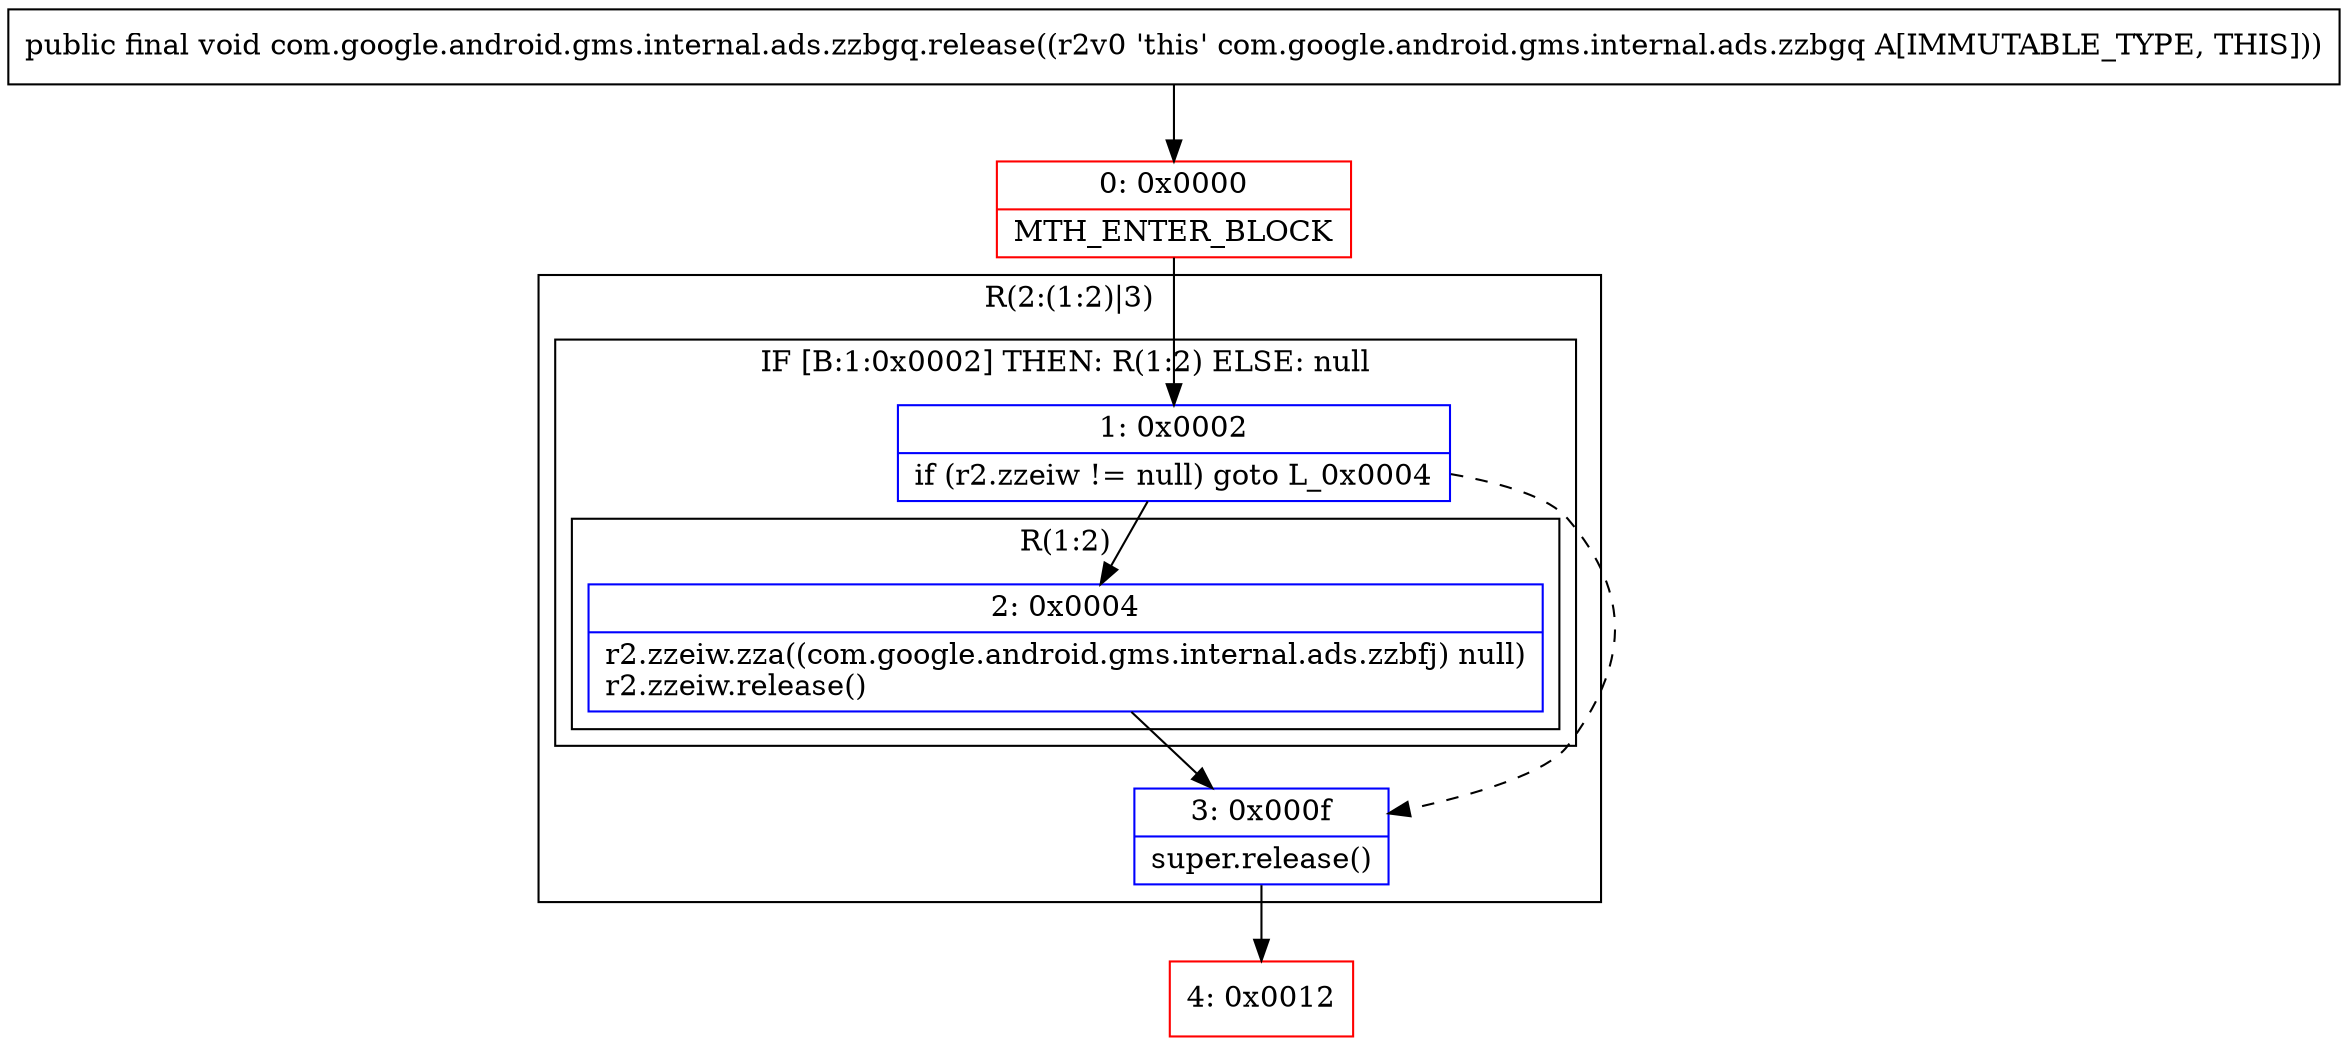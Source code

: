 digraph "CFG forcom.google.android.gms.internal.ads.zzbgq.release()V" {
subgraph cluster_Region_1028322940 {
label = "R(2:(1:2)|3)";
node [shape=record,color=blue];
subgraph cluster_IfRegion_1070658428 {
label = "IF [B:1:0x0002] THEN: R(1:2) ELSE: null";
node [shape=record,color=blue];
Node_1 [shape=record,label="{1\:\ 0x0002|if (r2.zzeiw != null) goto L_0x0004\l}"];
subgraph cluster_Region_1383612548 {
label = "R(1:2)";
node [shape=record,color=blue];
Node_2 [shape=record,label="{2\:\ 0x0004|r2.zzeiw.zza((com.google.android.gms.internal.ads.zzbfj) null)\lr2.zzeiw.release()\l}"];
}
}
Node_3 [shape=record,label="{3\:\ 0x000f|super.release()\l}"];
}
Node_0 [shape=record,color=red,label="{0\:\ 0x0000|MTH_ENTER_BLOCK\l}"];
Node_4 [shape=record,color=red,label="{4\:\ 0x0012}"];
MethodNode[shape=record,label="{public final void com.google.android.gms.internal.ads.zzbgq.release((r2v0 'this' com.google.android.gms.internal.ads.zzbgq A[IMMUTABLE_TYPE, THIS])) }"];
MethodNode -> Node_0;
Node_1 -> Node_2;
Node_1 -> Node_3[style=dashed];
Node_2 -> Node_3;
Node_3 -> Node_4;
Node_0 -> Node_1;
}

